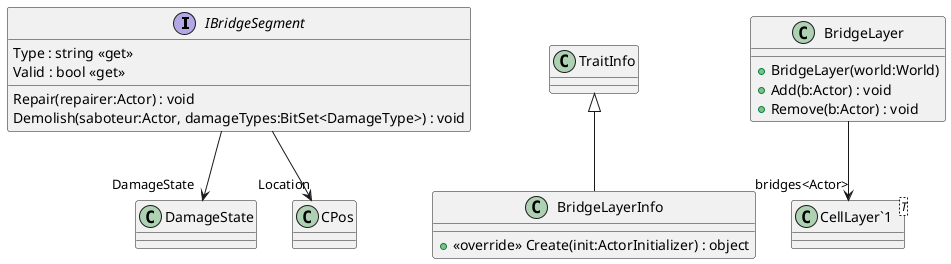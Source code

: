 @startuml
interface IBridgeSegment {
    Repair(repairer:Actor) : void
    Demolish(saboteur:Actor, damageTypes:BitSet<DamageType>) : void
    Type : string <<get>>
    Valid : bool <<get>>
}
class BridgeLayerInfo {
    + <<override>> Create(init:ActorInitializer) : object
}
class BridgeLayer {
    + BridgeLayer(world:World)
    + Add(b:Actor) : void
    + Remove(b:Actor) : void
}
class "CellLayer`1"<T> {
}
IBridgeSegment --> "DamageState" DamageState
IBridgeSegment --> "Location" CPos
TraitInfo <|-- BridgeLayerInfo
BridgeLayer --> "bridges<Actor>" "CellLayer`1"
@enduml
